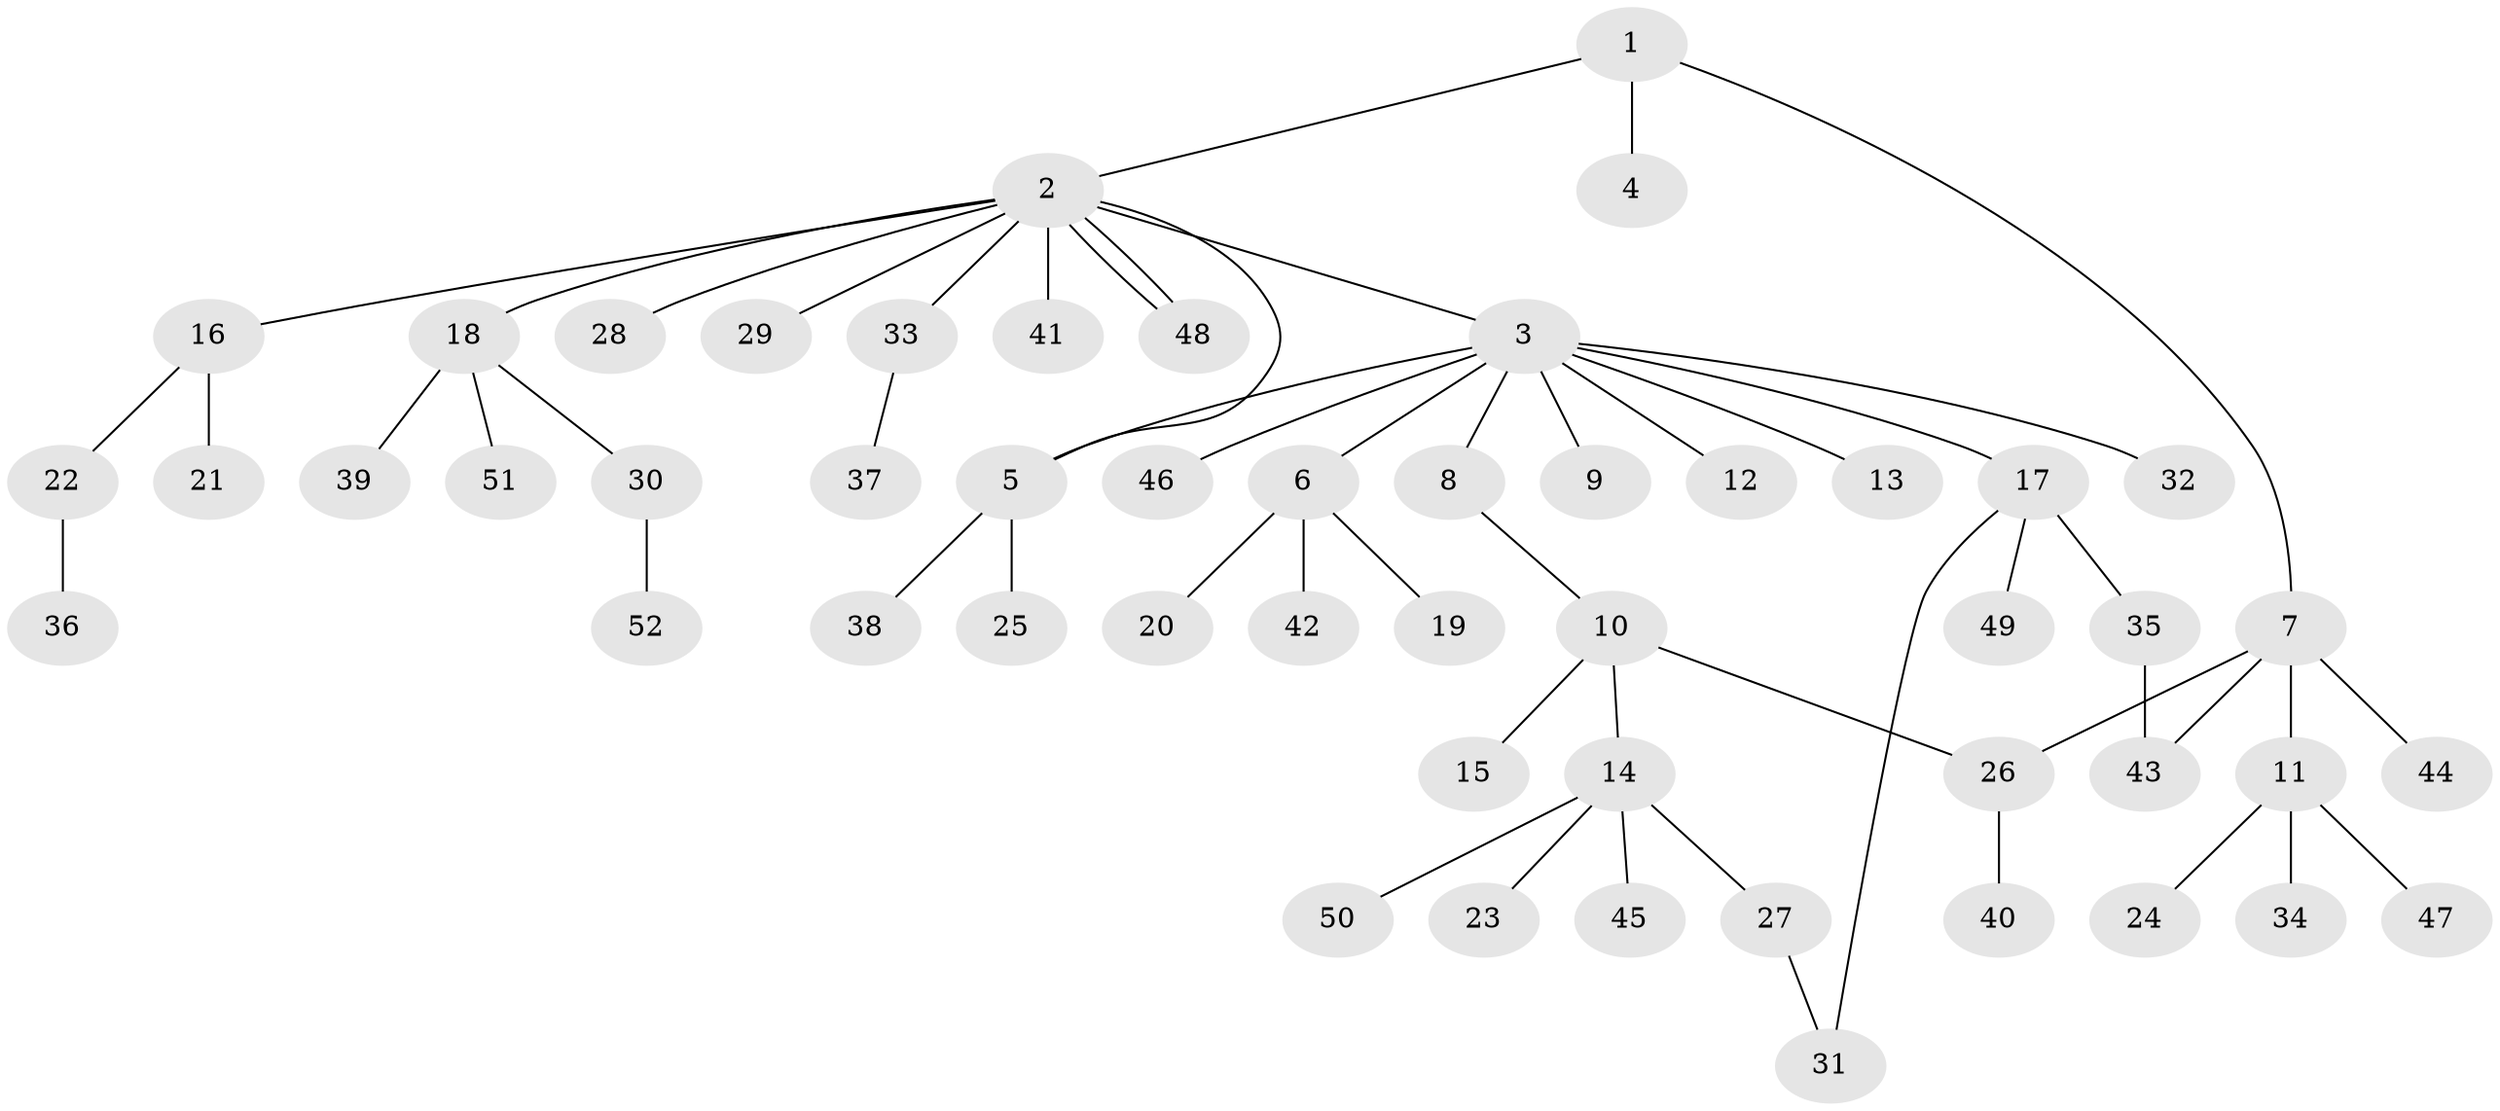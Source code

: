 // coarse degree distribution, {2: 0.28125, 9: 0.0625, 3: 0.15625, 4: 0.03125, 1: 0.46875}
// Generated by graph-tools (version 1.1) at 2025/50/03/04/25 22:50:16]
// undirected, 52 vertices, 56 edges
graph export_dot {
  node [color=gray90,style=filled];
  1;
  2;
  3;
  4;
  5;
  6;
  7;
  8;
  9;
  10;
  11;
  12;
  13;
  14;
  15;
  16;
  17;
  18;
  19;
  20;
  21;
  22;
  23;
  24;
  25;
  26;
  27;
  28;
  29;
  30;
  31;
  32;
  33;
  34;
  35;
  36;
  37;
  38;
  39;
  40;
  41;
  42;
  43;
  44;
  45;
  46;
  47;
  48;
  49;
  50;
  51;
  52;
  1 -- 2;
  1 -- 4;
  1 -- 7;
  2 -- 3;
  2 -- 5;
  2 -- 16;
  2 -- 18;
  2 -- 28;
  2 -- 29;
  2 -- 33;
  2 -- 41;
  2 -- 48;
  2 -- 48;
  3 -- 5;
  3 -- 6;
  3 -- 8;
  3 -- 9;
  3 -- 12;
  3 -- 13;
  3 -- 17;
  3 -- 32;
  3 -- 46;
  5 -- 25;
  5 -- 38;
  6 -- 19;
  6 -- 20;
  6 -- 42;
  7 -- 11;
  7 -- 26;
  7 -- 43;
  7 -- 44;
  8 -- 10;
  10 -- 14;
  10 -- 15;
  10 -- 26;
  11 -- 24;
  11 -- 34;
  11 -- 47;
  14 -- 23;
  14 -- 27;
  14 -- 45;
  14 -- 50;
  16 -- 21;
  16 -- 22;
  17 -- 31;
  17 -- 35;
  17 -- 49;
  18 -- 30;
  18 -- 39;
  18 -- 51;
  22 -- 36;
  26 -- 40;
  27 -- 31;
  30 -- 52;
  33 -- 37;
  35 -- 43;
}
